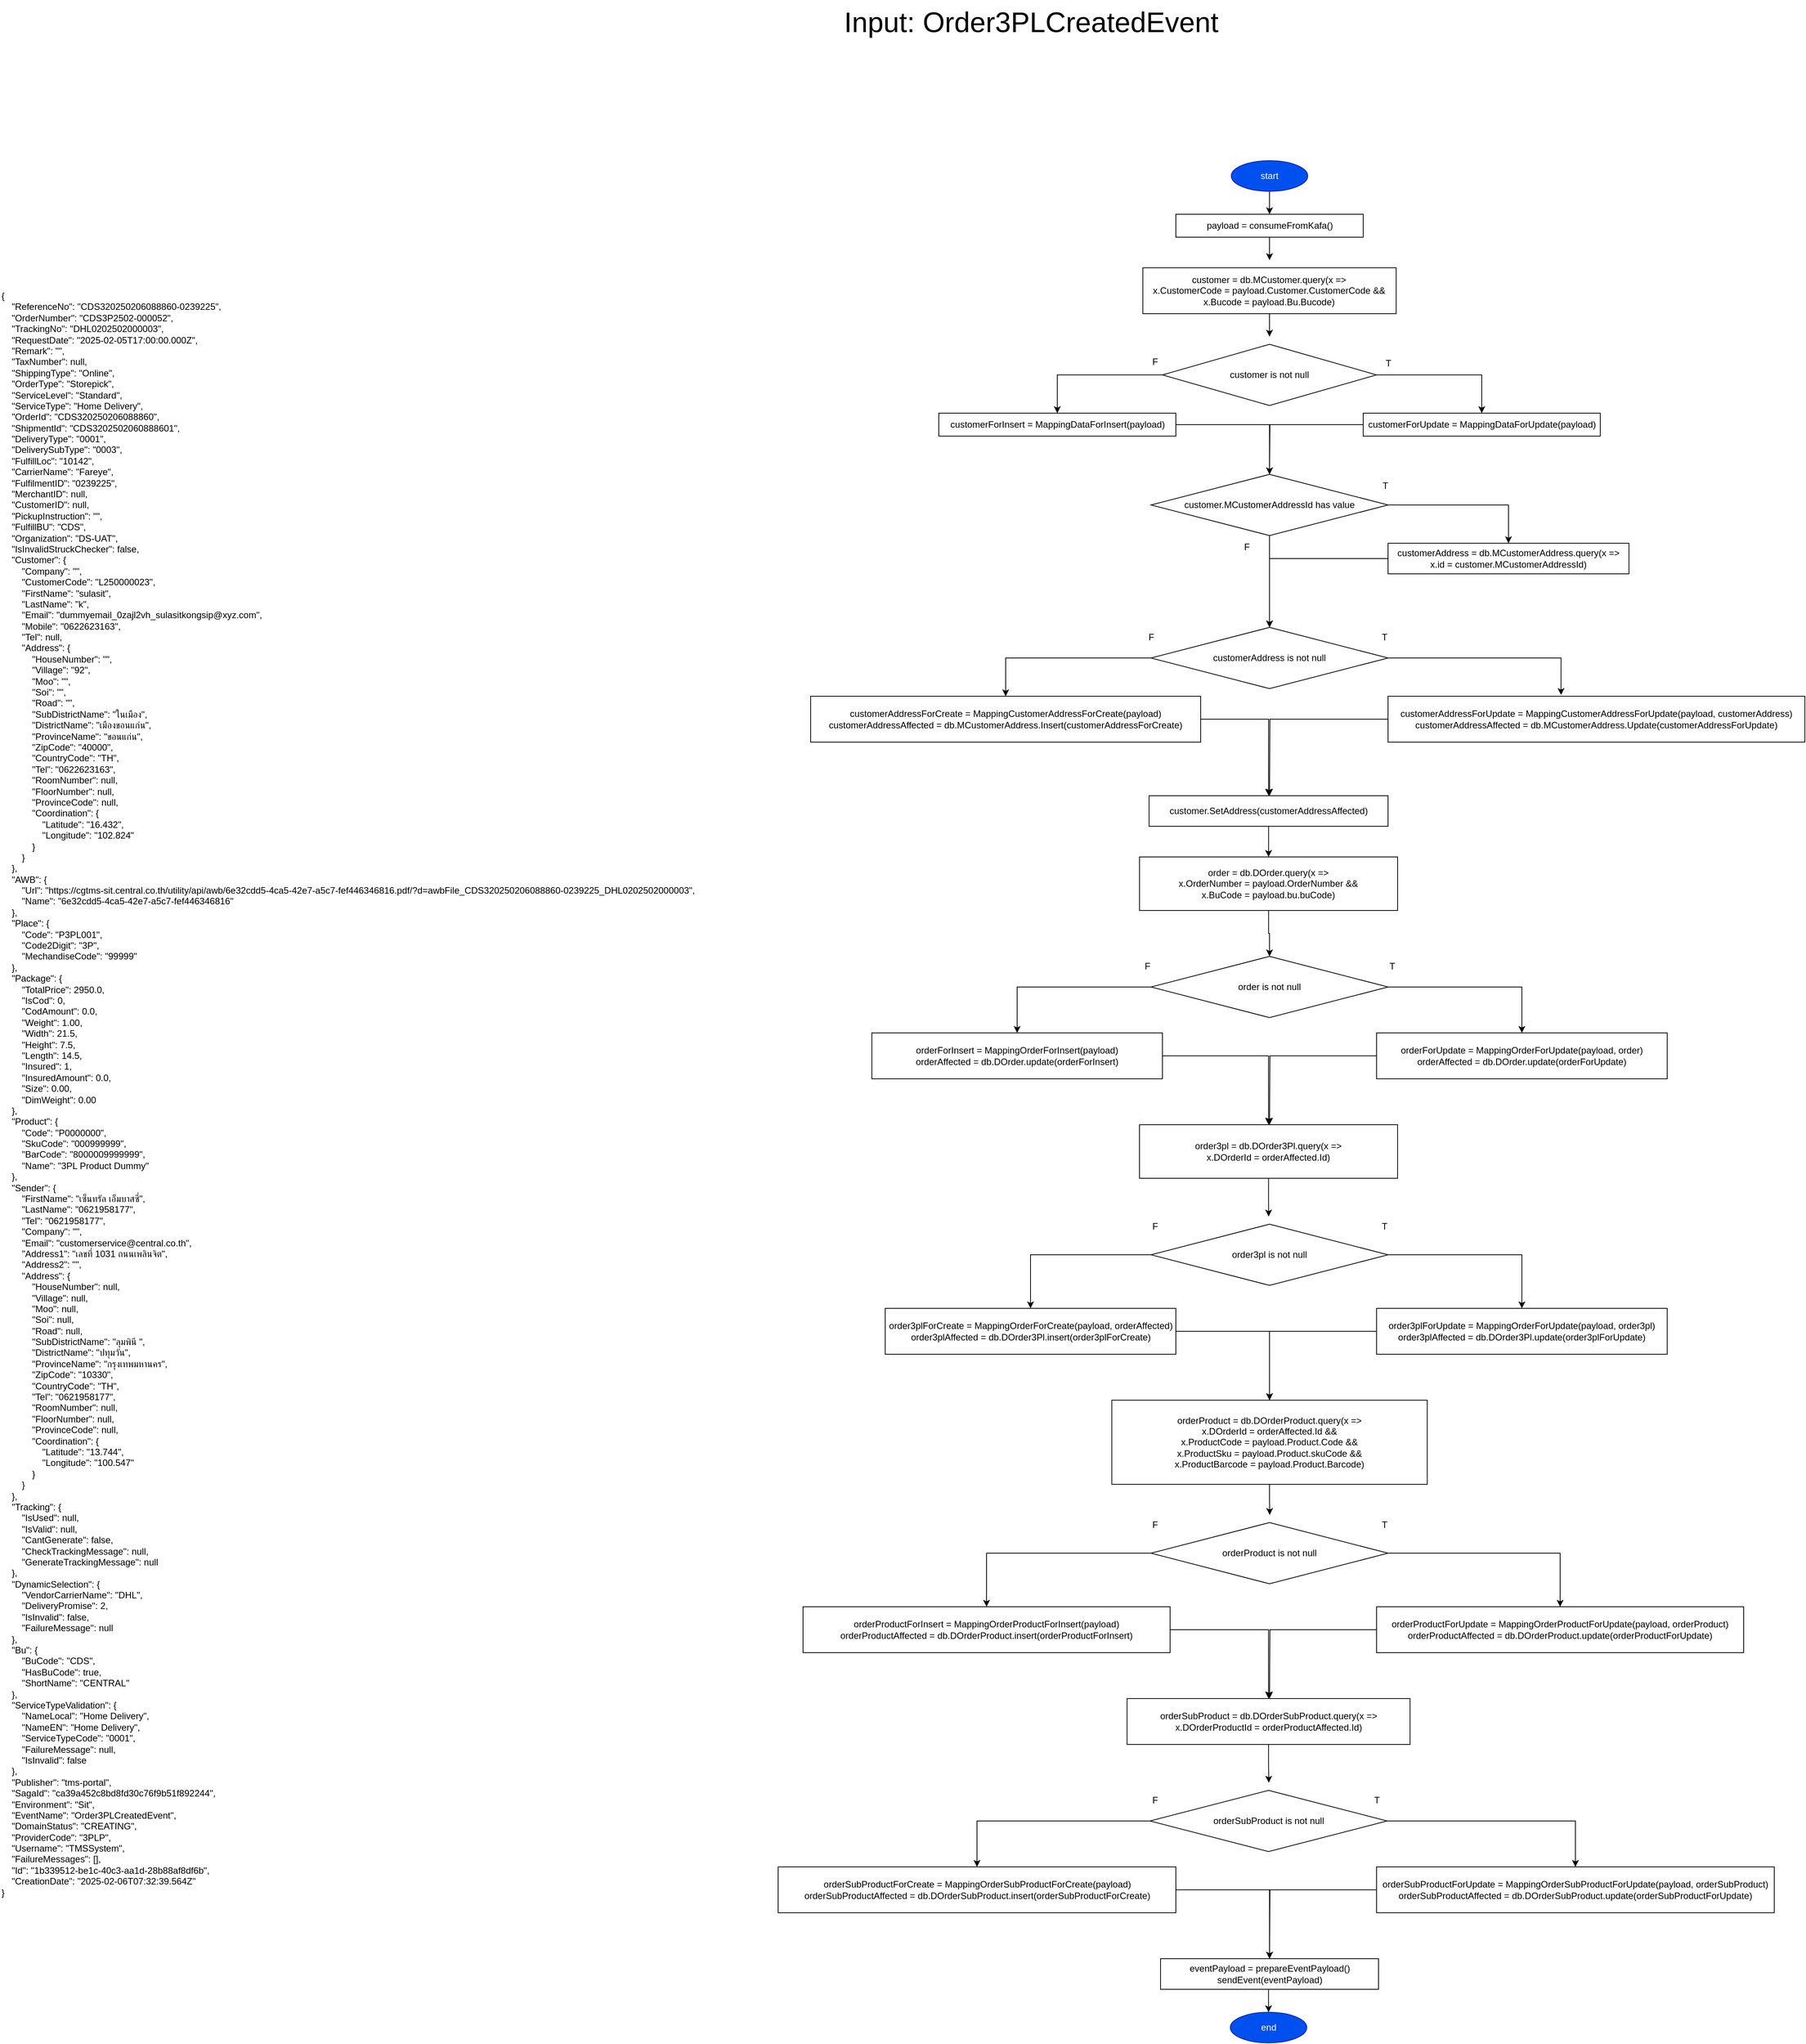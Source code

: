 <mxfile version="26.0.9">
  <diagram name="Page-1" id="SKxrxLal9h6KwIr_2VjN">
    <mxGraphModel dx="6900" dy="3307" grid="1" gridSize="10" guides="1" tooltips="1" connect="1" arrows="1" fold="1" page="1" pageScale="1" pageWidth="850" pageHeight="1100" math="0" shadow="0">
      <root>
        <mxCell id="0" />
        <mxCell id="1" parent="0" />
        <mxCell id="W4SQOHc0aTlh--432vCz-7" style="edgeStyle=orthogonalEdgeStyle;rounded=0;orthogonalLoop=1;jettySize=auto;html=1;exitX=0.5;exitY=1;exitDx=0;exitDy=0;entryX=0.5;entryY=0;entryDx=0;entryDy=0;" parent="1" source="was6Y7-AhTUG_-qzvy3q-1" target="W4SQOHc0aTlh--432vCz-1" edge="1">
          <mxGeometry relative="1" as="geometry" />
        </mxCell>
        <mxCell id="was6Y7-AhTUG_-qzvy3q-1" value="start" style="ellipse;whiteSpace=wrap;html=1;fillColor=#0050ef;fontColor=#ffffff;strokeColor=#001DBC;" parent="1" vertex="1">
          <mxGeometry x="260" y="510" width="100" height="40" as="geometry" />
        </mxCell>
        <mxCell id="W4SQOHc0aTlh--432vCz-8" style="edgeStyle=orthogonalEdgeStyle;rounded=0;orthogonalLoop=1;jettySize=auto;html=1;exitX=0.5;exitY=1;exitDx=0;exitDy=0;" parent="1" source="W4SQOHc0aTlh--432vCz-1" edge="1">
          <mxGeometry relative="1" as="geometry">
            <mxPoint x="310" y="640" as="targetPoint" />
          </mxGeometry>
        </mxCell>
        <mxCell id="W4SQOHc0aTlh--432vCz-1" value="payload = consumeFromKafa()" style="rounded=0;whiteSpace=wrap;html=1;" parent="1" vertex="1">
          <mxGeometry x="187.5" y="580" width="245" height="30" as="geometry" />
        </mxCell>
        <mxCell id="W4SQOHc0aTlh--432vCz-9" style="edgeStyle=orthogonalEdgeStyle;rounded=0;orthogonalLoop=1;jettySize=auto;html=1;exitX=0.5;exitY=1;exitDx=0;exitDy=0;" parent="1" source="W4SQOHc0aTlh--432vCz-2" edge="1">
          <mxGeometry relative="1" as="geometry">
            <mxPoint x="310" y="740" as="targetPoint" />
          </mxGeometry>
        </mxCell>
        <mxCell id="W4SQOHc0aTlh--432vCz-2" value="customer = db.MCustomer.query(x =&amp;gt;&lt;div&gt;x.CustomerCode = payload.Customer.CustomerCode &amp;amp;&amp;amp;&lt;/div&gt;&lt;div&gt;x.Bucode = payload.Bu.Bucode)&lt;/div&gt;" style="rounded=0;whiteSpace=wrap;html=1;" parent="1" vertex="1">
          <mxGeometry x="144.38" y="650" width="331.25" height="60" as="geometry" />
        </mxCell>
        <mxCell id="W4SQOHc0aTlh--432vCz-10" style="edgeStyle=orthogonalEdgeStyle;rounded=0;orthogonalLoop=1;jettySize=auto;html=1;exitX=1;exitY=0.5;exitDx=0;exitDy=0;" parent="1" source="W4SQOHc0aTlh--432vCz-3" target="W4SQOHc0aTlh--432vCz-4" edge="1">
          <mxGeometry relative="1" as="geometry" />
        </mxCell>
        <mxCell id="W4SQOHc0aTlh--432vCz-11" style="edgeStyle=orthogonalEdgeStyle;rounded=0;orthogonalLoop=1;jettySize=auto;html=1;exitX=0;exitY=0.5;exitDx=0;exitDy=0;entryX=0.5;entryY=0;entryDx=0;entryDy=0;" parent="1" source="W4SQOHc0aTlh--432vCz-3" target="W4SQOHc0aTlh--432vCz-6" edge="1">
          <mxGeometry relative="1" as="geometry" />
        </mxCell>
        <mxCell id="W4SQOHc0aTlh--432vCz-3" value="customer is not null" style="rhombus;whiteSpace=wrap;html=1;" parent="1" vertex="1">
          <mxGeometry x="170.01" y="750" width="280" height="80" as="geometry" />
        </mxCell>
        <mxCell id="W4SQOHc0aTlh--432vCz-83" style="edgeStyle=orthogonalEdgeStyle;rounded=0;orthogonalLoop=1;jettySize=auto;html=1;exitX=0;exitY=0.5;exitDx=0;exitDy=0;" parent="1" source="W4SQOHc0aTlh--432vCz-4" edge="1">
          <mxGeometry relative="1" as="geometry">
            <mxPoint x="310" y="920" as="targetPoint" />
          </mxGeometry>
        </mxCell>
        <mxCell id="W4SQOHc0aTlh--432vCz-4" value="customerForUpdate = MappingDataForUpdate(payload)" style="rounded=0;whiteSpace=wrap;html=1;" parent="1" vertex="1">
          <mxGeometry x="432.5" y="840" width="310" height="30" as="geometry" />
        </mxCell>
        <mxCell id="W4SQOHc0aTlh--432vCz-82" style="edgeStyle=orthogonalEdgeStyle;rounded=0;orthogonalLoop=1;jettySize=auto;html=1;exitX=1;exitY=0.5;exitDx=0;exitDy=0;entryX=0.5;entryY=0;entryDx=0;entryDy=0;" parent="1" source="W4SQOHc0aTlh--432vCz-6" target="W4SQOHc0aTlh--432vCz-15" edge="1">
          <mxGeometry relative="1" as="geometry" />
        </mxCell>
        <mxCell id="W4SQOHc0aTlh--432vCz-6" value="customerForInsert = MappingDataForInsert(payload)" style="rounded=0;whiteSpace=wrap;html=1;" parent="1" vertex="1">
          <mxGeometry x="-122.5" y="840" width="310" height="30" as="geometry" />
        </mxCell>
        <mxCell id="W4SQOHc0aTlh--432vCz-12" value="T" style="text;html=1;align=center;verticalAlign=middle;resizable=0;points=[];autosize=1;strokeColor=none;fillColor=none;" parent="1" vertex="1">
          <mxGeometry x="450.01" y="760" width="30" height="30" as="geometry" />
        </mxCell>
        <mxCell id="W4SQOHc0aTlh--432vCz-13" value="F" style="text;html=1;align=center;verticalAlign=middle;resizable=0;points=[];autosize=1;strokeColor=none;fillColor=none;" parent="1" vertex="1">
          <mxGeometry x="145" y="758" width="30" height="30" as="geometry" />
        </mxCell>
        <mxCell id="W4SQOHc0aTlh--432vCz-22" style="edgeStyle=orthogonalEdgeStyle;rounded=0;orthogonalLoop=1;jettySize=auto;html=1;exitX=0;exitY=0.5;exitDx=0;exitDy=0;entryX=0.5;entryY=0;entryDx=0;entryDy=0;" parent="1" source="W4SQOHc0aTlh--432vCz-14" target="W4SQOHc0aTlh--432vCz-19" edge="1">
          <mxGeometry relative="1" as="geometry" />
        </mxCell>
        <mxCell id="W4SQOHc0aTlh--432vCz-14" value="customerAddress = db.MCustomerAddress.query(x =&amp;gt;&lt;div&gt;x.id = customer.MCustomerAddressId)&lt;/div&gt;" style="rounded=0;whiteSpace=wrap;html=1;" parent="1" vertex="1">
          <mxGeometry x="465.01" y="1010" width="314.99" height="40" as="geometry" />
        </mxCell>
        <mxCell id="W4SQOHc0aTlh--432vCz-21" style="edgeStyle=orthogonalEdgeStyle;rounded=0;orthogonalLoop=1;jettySize=auto;html=1;exitX=1;exitY=0.5;exitDx=0;exitDy=0;entryX=0.5;entryY=0;entryDx=0;entryDy=0;" parent="1" source="W4SQOHc0aTlh--432vCz-15" target="W4SQOHc0aTlh--432vCz-14" edge="1">
          <mxGeometry relative="1" as="geometry" />
        </mxCell>
        <mxCell id="W4SQOHc0aTlh--432vCz-23" style="edgeStyle=orthogonalEdgeStyle;rounded=0;orthogonalLoop=1;jettySize=auto;html=1;exitX=0.5;exitY=1;exitDx=0;exitDy=0;" parent="1" source="W4SQOHc0aTlh--432vCz-15" edge="1">
          <mxGeometry relative="1" as="geometry">
            <mxPoint x="310" y="1120" as="targetPoint" />
          </mxGeometry>
        </mxCell>
        <mxCell id="W4SQOHc0aTlh--432vCz-15" value="customer.MCustomerAddressId has value" style="rhombus;whiteSpace=wrap;html=1;" parent="1" vertex="1">
          <mxGeometry x="155.01" y="920" width="310" height="80" as="geometry" />
        </mxCell>
        <mxCell id="W4SQOHc0aTlh--432vCz-16" value="T" style="text;html=1;align=center;verticalAlign=middle;resizable=0;points=[];autosize=1;strokeColor=none;fillColor=none;" parent="1" vertex="1">
          <mxGeometry x="445.63" y="920" width="30" height="30" as="geometry" />
        </mxCell>
        <mxCell id="W4SQOHc0aTlh--432vCz-17" value="F" style="text;html=1;align=center;verticalAlign=middle;resizable=0;points=[];autosize=1;strokeColor=none;fillColor=none;" parent="1" vertex="1">
          <mxGeometry x="265" y="1000" width="30" height="30" as="geometry" />
        </mxCell>
        <mxCell id="W4SQOHc0aTlh--432vCz-30" style="edgeStyle=orthogonalEdgeStyle;rounded=0;orthogonalLoop=1;jettySize=auto;html=1;exitX=0;exitY=0.5;exitDx=0;exitDy=0;" parent="1" source="W4SQOHc0aTlh--432vCz-18" edge="1">
          <mxGeometry relative="1" as="geometry">
            <mxPoint x="310" y="1340" as="targetPoint" />
          </mxGeometry>
        </mxCell>
        <mxCell id="W4SQOHc0aTlh--432vCz-18" value="customerAddressForUpdate = MappingCustomerAddressForUpdate(payload, customerAddress)&lt;div&gt;customerAddressAffected = db.MCustomerAddress.Update(customerAddressForUpdate)&lt;/div&gt;" style="rounded=0;whiteSpace=wrap;html=1;" parent="1" vertex="1">
          <mxGeometry x="465.01" y="1210" width="544.99" height="60" as="geometry" />
        </mxCell>
        <mxCell id="W4SQOHc0aTlh--432vCz-27" style="edgeStyle=orthogonalEdgeStyle;rounded=0;orthogonalLoop=1;jettySize=auto;html=1;exitX=0;exitY=0.5;exitDx=0;exitDy=0;entryX=0.5;entryY=0;entryDx=0;entryDy=0;" parent="1" source="W4SQOHc0aTlh--432vCz-19" target="W4SQOHc0aTlh--432vCz-20" edge="1">
          <mxGeometry relative="1" as="geometry" />
        </mxCell>
        <mxCell id="W4SQOHc0aTlh--432vCz-19" value="customerAddress is not null" style="rhombus;whiteSpace=wrap;html=1;" parent="1" vertex="1">
          <mxGeometry x="155.01" y="1120" width="310" height="80" as="geometry" />
        </mxCell>
        <mxCell id="W4SQOHc0aTlh--432vCz-29" style="edgeStyle=orthogonalEdgeStyle;rounded=0;orthogonalLoop=1;jettySize=auto;html=1;exitX=1;exitY=0.5;exitDx=0;exitDy=0;" parent="1" source="W4SQOHc0aTlh--432vCz-20" target="W4SQOHc0aTlh--432vCz-28" edge="1">
          <mxGeometry relative="1" as="geometry" />
        </mxCell>
        <mxCell id="W4SQOHc0aTlh--432vCz-20" value="customerAddressForCreate = MappingCustomerAddressForCreate(payload)&lt;div&gt;customerAddressAffected = db.MCustomerAddress.Insert(customerAddressForCreate)&lt;/div&gt;" style="rounded=0;whiteSpace=wrap;html=1;" parent="1" vertex="1">
          <mxGeometry x="-290" y="1210" width="509.99" height="60" as="geometry" />
        </mxCell>
        <mxCell id="W4SQOHc0aTlh--432vCz-24" value="T" style="text;html=1;align=center;verticalAlign=middle;resizable=0;points=[];autosize=1;strokeColor=none;fillColor=none;" parent="1" vertex="1">
          <mxGeometry x="445" y="1118" width="30" height="30" as="geometry" />
        </mxCell>
        <mxCell id="W4SQOHc0aTlh--432vCz-25" value="F" style="text;html=1;align=center;verticalAlign=middle;resizable=0;points=[];autosize=1;strokeColor=none;fillColor=none;" parent="1" vertex="1">
          <mxGeometry x="140.01" y="1118" width="30" height="30" as="geometry" />
        </mxCell>
        <mxCell id="W4SQOHc0aTlh--432vCz-26" style="edgeStyle=orthogonalEdgeStyle;rounded=0;orthogonalLoop=1;jettySize=auto;html=1;exitX=1;exitY=0.5;exitDx=0;exitDy=0;entryX=0.415;entryY=-0.028;entryDx=0;entryDy=0;entryPerimeter=0;" parent="1" source="W4SQOHc0aTlh--432vCz-19" target="W4SQOHc0aTlh--432vCz-18" edge="1">
          <mxGeometry relative="1" as="geometry" />
        </mxCell>
        <mxCell id="W4SQOHc0aTlh--432vCz-80" style="edgeStyle=orthogonalEdgeStyle;rounded=0;orthogonalLoop=1;jettySize=auto;html=1;exitX=0.5;exitY=1;exitDx=0;exitDy=0;entryX=0.5;entryY=0;entryDx=0;entryDy=0;" parent="1" source="W4SQOHc0aTlh--432vCz-28" target="W4SQOHc0aTlh--432vCz-31" edge="1">
          <mxGeometry relative="1" as="geometry" />
        </mxCell>
        <mxCell id="W4SQOHc0aTlh--432vCz-28" value="customer.SetAddress(customerAddressAffected)" style="rounded=0;whiteSpace=wrap;html=1;" parent="1" vertex="1">
          <mxGeometry x="152.53" y="1340" width="312.48" height="40" as="geometry" />
        </mxCell>
        <mxCell id="W4SQOHc0aTlh--432vCz-81" style="edgeStyle=orthogonalEdgeStyle;rounded=0;orthogonalLoop=1;jettySize=auto;html=1;exitX=0.5;exitY=1;exitDx=0;exitDy=0;entryX=0.5;entryY=0;entryDx=0;entryDy=0;" parent="1" source="W4SQOHc0aTlh--432vCz-31" target="W4SQOHc0aTlh--432vCz-32" edge="1">
          <mxGeometry relative="1" as="geometry" />
        </mxCell>
        <mxCell id="W4SQOHc0aTlh--432vCz-31" value="order = db.DOrder.query(x =&amp;gt;&lt;div&gt;x.OrderNumber = payload.OrderNumber &amp;amp;&amp;amp;&lt;/div&gt;&lt;div&gt;x.BuCode = payload.bu.buCode)&lt;/div&gt;" style="rounded=0;whiteSpace=wrap;html=1;" parent="1" vertex="1">
          <mxGeometry x="140.04" y="1420" width="337.47" height="70" as="geometry" />
        </mxCell>
        <mxCell id="W4SQOHc0aTlh--432vCz-49" style="edgeStyle=orthogonalEdgeStyle;rounded=0;orthogonalLoop=1;jettySize=auto;html=1;exitX=1;exitY=0.5;exitDx=0;exitDy=0;entryX=0.5;entryY=0;entryDx=0;entryDy=0;" parent="1" source="W4SQOHc0aTlh--432vCz-32" target="W4SQOHc0aTlh--432vCz-33" edge="1">
          <mxGeometry relative="1" as="geometry" />
        </mxCell>
        <mxCell id="W4SQOHc0aTlh--432vCz-50" style="edgeStyle=orthogonalEdgeStyle;rounded=0;orthogonalLoop=1;jettySize=auto;html=1;exitX=0;exitY=0.5;exitDx=0;exitDy=0;entryX=0.5;entryY=0;entryDx=0;entryDy=0;" parent="1" source="W4SQOHc0aTlh--432vCz-32" target="W4SQOHc0aTlh--432vCz-34" edge="1">
          <mxGeometry relative="1" as="geometry" />
        </mxCell>
        <mxCell id="W4SQOHc0aTlh--432vCz-32" value="order is not null" style="rhombus;whiteSpace=wrap;html=1;" parent="1" vertex="1">
          <mxGeometry x="155.01" y="1550" width="310" height="80" as="geometry" />
        </mxCell>
        <mxCell id="W4SQOHc0aTlh--432vCz-48" style="edgeStyle=orthogonalEdgeStyle;rounded=0;orthogonalLoop=1;jettySize=auto;html=1;exitX=0;exitY=0.5;exitDx=0;exitDy=0;" parent="1" source="W4SQOHc0aTlh--432vCz-33" edge="1">
          <mxGeometry relative="1" as="geometry">
            <mxPoint x="310" y="1770" as="targetPoint" />
          </mxGeometry>
        </mxCell>
        <mxCell id="W4SQOHc0aTlh--432vCz-33" value="&lt;div&gt;&lt;span style=&quot;background-color: transparent; color: light-dark(rgb(0, 0, 0), rgb(255, 255, 255));&quot;&gt;orderForUpdate = MappingOrderForUpdate(payload, order)&lt;/span&gt;&lt;br&gt;&lt;/div&gt;&lt;div&gt;&lt;span style=&quot;background-color: transparent; color: light-dark(rgb(0, 0, 0), rgb(255, 255, 255));&quot;&gt;orderAffected =&amp;nbsp;&lt;/span&gt;db.DOrder.update(orderForUpdate)&lt;/div&gt;" style="rounded=0;whiteSpace=wrap;html=1;" parent="1" vertex="1">
          <mxGeometry x="450.01" y="1650" width="379.99" height="60" as="geometry" />
        </mxCell>
        <mxCell id="W4SQOHc0aTlh--432vCz-47" style="edgeStyle=orthogonalEdgeStyle;rounded=0;orthogonalLoop=1;jettySize=auto;html=1;exitX=1;exitY=0.5;exitDx=0;exitDy=0;entryX=0.5;entryY=0;entryDx=0;entryDy=0;" parent="1" source="W4SQOHc0aTlh--432vCz-34" target="W4SQOHc0aTlh--432vCz-38" edge="1">
          <mxGeometry relative="1" as="geometry" />
        </mxCell>
        <mxCell id="W4SQOHc0aTlh--432vCz-34" value="&lt;div&gt;&lt;span style=&quot;background-color: transparent; color: light-dark(rgb(0, 0, 0), rgb(255, 255, 255));&quot;&gt;orderForInsert = MappingOrderForInsert(payload)&lt;/span&gt;&lt;br&gt;&lt;/div&gt;&lt;div&gt;orderAffected = db.DOrder.update(orderForInsert)&lt;/div&gt;" style="rounded=0;whiteSpace=wrap;html=1;" parent="1" vertex="1">
          <mxGeometry x="-209.98" y="1650" width="379.99" height="60" as="geometry" />
        </mxCell>
        <mxCell id="W4SQOHc0aTlh--432vCz-35" value="T" style="text;html=1;align=center;verticalAlign=middle;resizable=0;points=[];autosize=1;strokeColor=none;fillColor=none;" parent="1" vertex="1">
          <mxGeometry x="455" y="1548" width="30" height="30" as="geometry" />
        </mxCell>
        <mxCell id="W4SQOHc0aTlh--432vCz-36" value="F" style="text;html=1;align=center;verticalAlign=middle;resizable=0;points=[];autosize=1;strokeColor=none;fillColor=none;" parent="1" vertex="1">
          <mxGeometry x="135" y="1548" width="30" height="30" as="geometry" />
        </mxCell>
        <mxCell id="W4SQOHc0aTlh--432vCz-44" style="edgeStyle=orthogonalEdgeStyle;rounded=0;orthogonalLoop=1;jettySize=auto;html=1;exitX=1;exitY=0.5;exitDx=0;exitDy=0;entryX=0.5;entryY=0;entryDx=0;entryDy=0;" parent="1" source="W4SQOHc0aTlh--432vCz-37" target="W4SQOHc0aTlh--432vCz-39" edge="1">
          <mxGeometry relative="1" as="geometry" />
        </mxCell>
        <mxCell id="W4SQOHc0aTlh--432vCz-45" style="edgeStyle=orthogonalEdgeStyle;rounded=0;orthogonalLoop=1;jettySize=auto;html=1;exitX=0;exitY=0.5;exitDx=0;exitDy=0;entryX=0.5;entryY=0;entryDx=0;entryDy=0;" parent="1" source="W4SQOHc0aTlh--432vCz-37" target="W4SQOHc0aTlh--432vCz-41" edge="1">
          <mxGeometry relative="1" as="geometry" />
        </mxCell>
        <mxCell id="W4SQOHc0aTlh--432vCz-37" value="order3pl is not null" style="rhombus;whiteSpace=wrap;html=1;" parent="1" vertex="1">
          <mxGeometry x="155.01" y="1900" width="310" height="80" as="geometry" />
        </mxCell>
        <mxCell id="W4SQOHc0aTlh--432vCz-46" style="edgeStyle=orthogonalEdgeStyle;rounded=0;orthogonalLoop=1;jettySize=auto;html=1;exitX=0.5;exitY=1;exitDx=0;exitDy=0;" parent="1" source="W4SQOHc0aTlh--432vCz-38" edge="1">
          <mxGeometry relative="1" as="geometry">
            <mxPoint x="308.857" y="1890" as="targetPoint" />
          </mxGeometry>
        </mxCell>
        <mxCell id="W4SQOHc0aTlh--432vCz-38" value="order3pl = db.DOrder3Pl.query(x =&amp;gt;&lt;div&gt;x.DOrderId = orderAffected.Id&lt;span style=&quot;background-color: transparent; color: light-dark(rgb(0, 0, 0), rgb(255, 255, 255));&quot;&gt;)&lt;/span&gt;&lt;/div&gt;" style="rounded=0;whiteSpace=wrap;html=1;" parent="1" vertex="1">
          <mxGeometry x="140.01" y="1770" width="337.47" height="70" as="geometry" />
        </mxCell>
        <mxCell id="W4SQOHc0aTlh--432vCz-58" style="edgeStyle=orthogonalEdgeStyle;rounded=0;orthogonalLoop=1;jettySize=auto;html=1;exitX=0;exitY=0.5;exitDx=0;exitDy=0;entryX=0.5;entryY=0;entryDx=0;entryDy=0;" parent="1" source="W4SQOHc0aTlh--432vCz-39" target="W4SQOHc0aTlh--432vCz-51" edge="1">
          <mxGeometry relative="1" as="geometry" />
        </mxCell>
        <mxCell id="W4SQOHc0aTlh--432vCz-39" value="&lt;div&gt;&lt;span style=&quot;background-color: transparent; color: light-dark(rgb(0, 0, 0), rgb(255, 255, 255));&quot;&gt;order3plForUpdate = MappingOrderForUpdate(payload, order3pl)&lt;/span&gt;&lt;br&gt;&lt;/div&gt;&lt;div&gt;&lt;span style=&quot;background-color: transparent; color: light-dark(rgb(0, 0, 0), rgb(255, 255, 255));&quot;&gt;order3plAffected =&amp;nbsp;&lt;/span&gt;db.DOrder3Pl.update(order3plForUpdate)&lt;/div&gt;" style="rounded=0;whiteSpace=wrap;html=1;" parent="1" vertex="1">
          <mxGeometry x="450.01" y="2010" width="379.99" height="60" as="geometry" />
        </mxCell>
        <mxCell id="W4SQOHc0aTlh--432vCz-57" style="edgeStyle=orthogonalEdgeStyle;rounded=0;orthogonalLoop=1;jettySize=auto;html=1;exitX=1;exitY=0.5;exitDx=0;exitDy=0;entryX=0.5;entryY=0;entryDx=0;entryDy=0;" parent="1" source="W4SQOHc0aTlh--432vCz-41" target="W4SQOHc0aTlh--432vCz-51" edge="1">
          <mxGeometry relative="1" as="geometry" />
        </mxCell>
        <mxCell id="W4SQOHc0aTlh--432vCz-41" value="&lt;div&gt;&lt;span style=&quot;background-color: transparent; color: light-dark(rgb(0, 0, 0), rgb(255, 255, 255));&quot;&gt;order3plForCreate = MappingOrderForCreate(payload, orderAffected)&lt;/span&gt;&lt;br&gt;&lt;/div&gt;&lt;div&gt;&lt;span style=&quot;background-color: transparent; color: light-dark(rgb(0, 0, 0), rgb(255, 255, 255));&quot;&gt;order3plAffected =&amp;nbsp;&lt;/span&gt;db.DOrder3Pl.insert(order3plForCreate)&lt;/div&gt;" style="rounded=0;whiteSpace=wrap;html=1;" parent="1" vertex="1">
          <mxGeometry x="-192.49" y="2010" width="379.99" height="60" as="geometry" />
        </mxCell>
        <mxCell id="W4SQOHc0aTlh--432vCz-42" value="T" style="text;html=1;align=center;verticalAlign=middle;resizable=0;points=[];autosize=1;strokeColor=none;fillColor=none;" parent="1" vertex="1">
          <mxGeometry x="445" y="1888" width="30" height="30" as="geometry" />
        </mxCell>
        <mxCell id="W4SQOHc0aTlh--432vCz-43" value="F" style="text;html=1;align=center;verticalAlign=middle;resizable=0;points=[];autosize=1;strokeColor=none;fillColor=none;" parent="1" vertex="1">
          <mxGeometry x="145" y="1888" width="30" height="30" as="geometry" />
        </mxCell>
        <mxCell id="W4SQOHc0aTlh--432vCz-59" style="edgeStyle=orthogonalEdgeStyle;rounded=0;orthogonalLoop=1;jettySize=auto;html=1;exitX=0.5;exitY=1;exitDx=0;exitDy=0;" parent="1" source="W4SQOHc0aTlh--432vCz-51" edge="1">
          <mxGeometry relative="1" as="geometry">
            <mxPoint x="310.286" y="2280" as="targetPoint" />
          </mxGeometry>
        </mxCell>
        <mxCell id="W4SQOHc0aTlh--432vCz-51" value="orderProduct = db.DOrderProduct.query(x =&amp;gt;&lt;div&gt;x.DOrderId = orderAffected.Id &amp;amp;&amp;amp;&lt;/div&gt;&lt;div&gt;&lt;span style=&quot;background-color: transparent; color: light-dark(rgb(0, 0, 0), rgb(255, 255, 255));&quot;&gt;x.ProductCode = payload.Product.Code &amp;amp;&amp;amp;&lt;/span&gt;&lt;/div&gt;&lt;div&gt;&lt;span style=&quot;background-color: transparent; color: light-dark(rgb(0, 0, 0), rgb(255, 255, 255));&quot;&gt;x.ProductSku = payload.Product.skuCode &amp;amp;&amp;amp;&lt;/span&gt;&lt;/div&gt;&lt;div&gt;&lt;span style=&quot;background-color: transparent; color: light-dark(rgb(0, 0, 0), rgb(255, 255, 255));&quot;&gt;x.ProductBarcode = payload.Product.Barcode)&lt;/span&gt;&lt;/div&gt;" style="rounded=0;whiteSpace=wrap;html=1;" parent="1" vertex="1">
          <mxGeometry x="103.78" y="2130" width="412.47" height="110" as="geometry" />
        </mxCell>
        <mxCell id="W4SQOHc0aTlh--432vCz-60" style="edgeStyle=orthogonalEdgeStyle;rounded=0;orthogonalLoop=1;jettySize=auto;html=1;exitX=1;exitY=0.5;exitDx=0;exitDy=0;entryX=0.5;entryY=0;entryDx=0;entryDy=0;" parent="1" source="W4SQOHc0aTlh--432vCz-52" target="W4SQOHc0aTlh--432vCz-53" edge="1">
          <mxGeometry relative="1" as="geometry" />
        </mxCell>
        <mxCell id="W4SQOHc0aTlh--432vCz-61" style="edgeStyle=orthogonalEdgeStyle;rounded=0;orthogonalLoop=1;jettySize=auto;html=1;exitX=0;exitY=0.5;exitDx=0;exitDy=0;entryX=0.5;entryY=0;entryDx=0;entryDy=0;" parent="1" source="W4SQOHc0aTlh--432vCz-52" target="W4SQOHc0aTlh--432vCz-54" edge="1">
          <mxGeometry relative="1" as="geometry" />
        </mxCell>
        <mxCell id="W4SQOHc0aTlh--432vCz-52" value="orderProduct is not null" style="rhombus;whiteSpace=wrap;html=1;" parent="1" vertex="1">
          <mxGeometry x="155.01" y="2290" width="310" height="80" as="geometry" />
        </mxCell>
        <mxCell id="W4SQOHc0aTlh--432vCz-68" style="edgeStyle=orthogonalEdgeStyle;rounded=0;orthogonalLoop=1;jettySize=auto;html=1;exitX=0;exitY=0.5;exitDx=0;exitDy=0;" parent="1" source="W4SQOHc0aTlh--432vCz-53" edge="1">
          <mxGeometry relative="1" as="geometry">
            <mxPoint x="310" y="2520" as="targetPoint" />
          </mxGeometry>
        </mxCell>
        <mxCell id="W4SQOHc0aTlh--432vCz-53" value="&lt;div&gt;&lt;span style=&quot;background-color: transparent; color: light-dark(rgb(0, 0, 0), rgb(255, 255, 255));&quot;&gt;orderProductForUpdate = MappingOrderProductForUpdate(payload, orderProduct)&lt;/span&gt;&lt;br&gt;&lt;/div&gt;&lt;div&gt;&lt;span style=&quot;background-color: transparent; color: light-dark(rgb(0, 0, 0), rgb(255, 255, 255));&quot;&gt;orderProductAffected =&amp;nbsp;&lt;/span&gt;db.DOrderProduct.update(orderProductForUpdate)&lt;/div&gt;" style="rounded=0;whiteSpace=wrap;html=1;" parent="1" vertex="1">
          <mxGeometry x="450.01" y="2400" width="479.99" height="60" as="geometry" />
        </mxCell>
        <mxCell id="W4SQOHc0aTlh--432vCz-67" style="edgeStyle=orthogonalEdgeStyle;rounded=0;orthogonalLoop=1;jettySize=auto;html=1;exitX=1;exitY=0.5;exitDx=0;exitDy=0;entryX=0.5;entryY=0;entryDx=0;entryDy=0;" parent="1" source="W4SQOHc0aTlh--432vCz-54" target="W4SQOHc0aTlh--432vCz-62" edge="1">
          <mxGeometry relative="1" as="geometry" />
        </mxCell>
        <mxCell id="W4SQOHc0aTlh--432vCz-54" value="&lt;div&gt;&lt;span style=&quot;background-color: transparent; color: light-dark(rgb(0, 0, 0), rgb(255, 255, 255));&quot;&gt;orderProductForInsert = MappingOrderProductForInsert(payload)&lt;/span&gt;&lt;br&gt;&lt;/div&gt;&lt;div&gt;&lt;span style=&quot;background-color: transparent; color: light-dark(rgb(0, 0, 0), rgb(255, 255, 255));&quot;&gt;orderProductAffected =&amp;nbsp;&lt;/span&gt;db.DOrderProduct.insert(orderProductForInsert)&lt;/div&gt;" style="rounded=0;whiteSpace=wrap;html=1;" parent="1" vertex="1">
          <mxGeometry x="-300" y="2400" width="479.99" height="60" as="geometry" />
        </mxCell>
        <mxCell id="W4SQOHc0aTlh--432vCz-55" value="T" style="text;html=1;align=center;verticalAlign=middle;resizable=0;points=[];autosize=1;strokeColor=none;fillColor=none;" parent="1" vertex="1">
          <mxGeometry x="445" y="2278" width="30" height="30" as="geometry" />
        </mxCell>
        <mxCell id="W4SQOHc0aTlh--432vCz-56" value="F" style="text;html=1;align=center;verticalAlign=middle;resizable=0;points=[];autosize=1;strokeColor=none;fillColor=none;" parent="1" vertex="1">
          <mxGeometry x="145" y="2278" width="30" height="30" as="geometry" />
        </mxCell>
        <mxCell id="W4SQOHc0aTlh--432vCz-69" style="edgeStyle=orthogonalEdgeStyle;rounded=0;orthogonalLoop=1;jettySize=auto;html=1;exitX=0.5;exitY=1;exitDx=0;exitDy=0;" parent="1" source="W4SQOHc0aTlh--432vCz-62" edge="1">
          <mxGeometry relative="1" as="geometry">
            <mxPoint x="309.059" y="2630" as="targetPoint" />
          </mxGeometry>
        </mxCell>
        <mxCell id="W4SQOHc0aTlh--432vCz-62" value="orderSubProduct = db.DOrderSubProduct.query(x =&amp;gt;&lt;div&gt;x.DOrderProductId = orderProductAffected.Id&lt;span style=&quot;background-color: transparent; color: light-dark(rgb(0, 0, 0), rgb(255, 255, 255));&quot;&gt;)&lt;/span&gt;&lt;/div&gt;" style="rounded=0;whiteSpace=wrap;html=1;" parent="1" vertex="1">
          <mxGeometry x="123.74" y="2520" width="370" height="60" as="geometry" />
        </mxCell>
        <mxCell id="W4SQOHc0aTlh--432vCz-72" style="edgeStyle=orthogonalEdgeStyle;rounded=0;orthogonalLoop=1;jettySize=auto;html=1;exitX=1;exitY=0.5;exitDx=0;exitDy=0;" parent="1" source="W4SQOHc0aTlh--432vCz-63" target="W4SQOHc0aTlh--432vCz-64" edge="1">
          <mxGeometry relative="1" as="geometry" />
        </mxCell>
        <mxCell id="W4SQOHc0aTlh--432vCz-73" style="edgeStyle=orthogonalEdgeStyle;rounded=0;orthogonalLoop=1;jettySize=auto;html=1;exitX=0;exitY=0.5;exitDx=0;exitDy=0;entryX=0.5;entryY=0;entryDx=0;entryDy=0;" parent="1" source="W4SQOHc0aTlh--432vCz-63" target="W4SQOHc0aTlh--432vCz-66" edge="1">
          <mxGeometry relative="1" as="geometry" />
        </mxCell>
        <mxCell id="W4SQOHc0aTlh--432vCz-63" value="orderSubProduct&amp;nbsp;is not null" style="rhombus;whiteSpace=wrap;html=1;" parent="1" vertex="1">
          <mxGeometry x="153.74" y="2640" width="310" height="80" as="geometry" />
        </mxCell>
        <mxCell id="W4SQOHc0aTlh--432vCz-77" style="edgeStyle=orthogonalEdgeStyle;rounded=0;orthogonalLoop=1;jettySize=auto;html=1;exitX=0;exitY=0.5;exitDx=0;exitDy=0;" parent="1" source="W4SQOHc0aTlh--432vCz-64" edge="1">
          <mxGeometry relative="1" as="geometry">
            <mxPoint x="310" y="2860" as="targetPoint" />
          </mxGeometry>
        </mxCell>
        <mxCell id="W4SQOHc0aTlh--432vCz-64" value="&lt;div&gt;&lt;span style=&quot;background-color: transparent; color: light-dark(rgb(0, 0, 0), rgb(255, 255, 255));&quot;&gt;orderSubProductForUpdate = MappingOrderSubProductForUpdate(payload, orderSubProduct)&lt;/span&gt;&lt;br&gt;&lt;/div&gt;&lt;div&gt;&lt;span style=&quot;background-color: transparent; color: light-dark(rgb(0, 0, 0), rgb(255, 255, 255));&quot;&gt;orderSubProductAffected =&amp;nbsp;&lt;/span&gt;db.DOrderSubProduct.update(orderSubProductForUpdate)&lt;/div&gt;" style="rounded=0;whiteSpace=wrap;html=1;" parent="1" vertex="1">
          <mxGeometry x="450.01" y="2740" width="519.99" height="60" as="geometry" />
        </mxCell>
        <mxCell id="W4SQOHc0aTlh--432vCz-76" style="edgeStyle=orthogonalEdgeStyle;rounded=0;orthogonalLoop=1;jettySize=auto;html=1;exitX=1;exitY=0.5;exitDx=0;exitDy=0;entryX=0.5;entryY=0;entryDx=0;entryDy=0;" parent="1" source="W4SQOHc0aTlh--432vCz-66" target="W4SQOHc0aTlh--432vCz-74" edge="1">
          <mxGeometry relative="1" as="geometry" />
        </mxCell>
        <mxCell id="W4SQOHc0aTlh--432vCz-66" value="&lt;div&gt;&lt;span style=&quot;background-color: transparent; color: light-dark(rgb(0, 0, 0), rgb(255, 255, 255));&quot;&gt;orderSubProductForCreate = MappingOrderSubProductForCreate(payload)&lt;/span&gt;&lt;br&gt;&lt;/div&gt;&lt;div&gt;&lt;span style=&quot;background-color: transparent; color: light-dark(rgb(0, 0, 0), rgb(255, 255, 255));&quot;&gt;orderSubProductAffected =&amp;nbsp;&lt;/span&gt;db.DOrderSubProduct.insert(orderSubProductForCreate)&lt;/div&gt;" style="rounded=0;whiteSpace=wrap;html=1;" parent="1" vertex="1">
          <mxGeometry x="-332.49" y="2740" width="519.99" height="60" as="geometry" />
        </mxCell>
        <mxCell id="W4SQOHc0aTlh--432vCz-70" value="T" style="text;html=1;align=center;verticalAlign=middle;resizable=0;points=[];autosize=1;strokeColor=none;fillColor=none;" parent="1" vertex="1">
          <mxGeometry x="435" y="2638" width="30" height="30" as="geometry" />
        </mxCell>
        <mxCell id="W4SQOHc0aTlh--432vCz-71" value="F" style="text;html=1;align=center;verticalAlign=middle;resizable=0;points=[];autosize=1;strokeColor=none;fillColor=none;" parent="1" vertex="1">
          <mxGeometry x="145" y="2638" width="30" height="30" as="geometry" />
        </mxCell>
        <mxCell id="W4SQOHc0aTlh--432vCz-79" style="edgeStyle=orthogonalEdgeStyle;rounded=0;orthogonalLoop=1;jettySize=auto;html=1;exitX=0.5;exitY=1;exitDx=0;exitDy=0;entryX=0.5;entryY=0;entryDx=0;entryDy=0;" parent="1" source="W4SQOHc0aTlh--432vCz-74" target="W4SQOHc0aTlh--432vCz-78" edge="1">
          <mxGeometry relative="1" as="geometry" />
        </mxCell>
        <mxCell id="W4SQOHc0aTlh--432vCz-74" value="eventPayload = prepareEventPayload()&lt;div&gt;sendEvent(eventPayload)&lt;/div&gt;" style="rounded=0;whiteSpace=wrap;html=1;" parent="1" vertex="1">
          <mxGeometry x="167.52" y="2860" width="284.99" height="40" as="geometry" />
        </mxCell>
        <mxCell id="W4SQOHc0aTlh--432vCz-78" value="end" style="ellipse;whiteSpace=wrap;html=1;fillColor=#0050ef;fontColor=#ffffff;strokeColor=#001DBC;" parent="1" vertex="1">
          <mxGeometry x="258.74" y="2930" width="100" height="40" as="geometry" />
        </mxCell>
        <mxCell id="eMuKlb9e5YOqvA5AfMj2-1" value="&lt;div&gt;{&lt;/div&gt;&lt;div&gt;&amp;nbsp; &amp;nbsp; &quot;ReferenceNo&quot;: &quot;CDS320250206088860-0239225&quot;,&lt;/div&gt;&lt;div&gt;&amp;nbsp; &amp;nbsp; &quot;OrderNumber&quot;: &quot;CDS3P2502-000052&quot;,&lt;/div&gt;&lt;div&gt;&amp;nbsp; &amp;nbsp; &quot;TrackingNo&quot;: &quot;DHL0202502000003&quot;,&lt;/div&gt;&lt;div&gt;&amp;nbsp; &amp;nbsp; &quot;RequestDate&quot;: &quot;2025-02-05T17:00:00.000Z&quot;,&lt;/div&gt;&lt;div&gt;&amp;nbsp; &amp;nbsp; &quot;Remark&quot;: &quot;&quot;,&lt;/div&gt;&lt;div&gt;&amp;nbsp; &amp;nbsp; &quot;TaxNumber&quot;: null,&lt;/div&gt;&lt;div&gt;&amp;nbsp; &amp;nbsp; &quot;ShippingType&quot;: &quot;Online&quot;,&lt;/div&gt;&lt;div&gt;&amp;nbsp; &amp;nbsp; &quot;OrderType&quot;: &quot;Storepick&quot;,&lt;/div&gt;&lt;div&gt;&amp;nbsp; &amp;nbsp; &quot;ServiceLevel&quot;: &quot;Standard&quot;,&lt;/div&gt;&lt;div&gt;&amp;nbsp; &amp;nbsp; &quot;ServiceType&quot;: &quot;Home Delivery&quot;,&lt;/div&gt;&lt;div&gt;&amp;nbsp; &amp;nbsp; &quot;OrderId&quot;: &quot;CDS320250206088860&quot;,&lt;/div&gt;&lt;div&gt;&amp;nbsp; &amp;nbsp; &quot;ShipmentId&quot;: &quot;CDS3202502060888601&quot;,&lt;/div&gt;&lt;div&gt;&amp;nbsp; &amp;nbsp; &quot;DeliveryType&quot;: &quot;0001&quot;,&lt;/div&gt;&lt;div&gt;&amp;nbsp; &amp;nbsp; &quot;DeliverySubType&quot;: &quot;0003&quot;,&lt;/div&gt;&lt;div&gt;&amp;nbsp; &amp;nbsp; &quot;FulfillLoc&quot;: &quot;10142&quot;,&lt;/div&gt;&lt;div&gt;&amp;nbsp; &amp;nbsp; &quot;CarrierName&quot;: &quot;Fareye&quot;,&lt;/div&gt;&lt;div&gt;&amp;nbsp; &amp;nbsp; &quot;FulfilmentID&quot;: &quot;0239225&quot;,&lt;/div&gt;&lt;div&gt;&amp;nbsp; &amp;nbsp; &quot;MerchantID&quot;: null,&lt;/div&gt;&lt;div&gt;&amp;nbsp; &amp;nbsp; &quot;CustomerID&quot;: null,&lt;/div&gt;&lt;div&gt;&amp;nbsp; &amp;nbsp; &quot;PickupInstruction&quot;: &quot;&quot;,&lt;/div&gt;&lt;div&gt;&amp;nbsp; &amp;nbsp; &quot;FulfillBU&quot;: &quot;CDS&quot;,&lt;/div&gt;&lt;div&gt;&amp;nbsp; &amp;nbsp; &quot;Organization&quot;: &quot;DS-UAT&quot;,&lt;/div&gt;&lt;div&gt;&amp;nbsp; &amp;nbsp; &quot;IsInvalidStruckChecker&quot;: false,&lt;/div&gt;&lt;div&gt;&amp;nbsp; &amp;nbsp; &quot;Customer&quot;: {&lt;/div&gt;&lt;div&gt;&amp;nbsp; &amp;nbsp; &amp;nbsp; &amp;nbsp; &quot;Company&quot;: &quot;&quot;,&lt;/div&gt;&lt;div&gt;&amp;nbsp; &amp;nbsp; &amp;nbsp; &amp;nbsp; &quot;CustomerCode&quot;: &quot;L250000023&quot;,&lt;/div&gt;&lt;div&gt;&amp;nbsp; &amp;nbsp; &amp;nbsp; &amp;nbsp; &quot;FirstName&quot;: &quot;sulasit&quot;,&lt;/div&gt;&lt;div&gt;&amp;nbsp; &amp;nbsp; &amp;nbsp; &amp;nbsp; &quot;LastName&quot;: &quot;k&quot;,&lt;/div&gt;&lt;div&gt;&amp;nbsp; &amp;nbsp; &amp;nbsp; &amp;nbsp; &quot;Email&quot;: &quot;dummyemail_0zajl2vh_sulasitkongsip@xyz.com&quot;,&lt;/div&gt;&lt;div&gt;&amp;nbsp; &amp;nbsp; &amp;nbsp; &amp;nbsp; &quot;Mobile&quot;: &quot;0622623163&quot;,&lt;/div&gt;&lt;div&gt;&amp;nbsp; &amp;nbsp; &amp;nbsp; &amp;nbsp; &quot;Tel&quot;: null,&lt;/div&gt;&lt;div&gt;&amp;nbsp; &amp;nbsp; &amp;nbsp; &amp;nbsp; &quot;Address&quot;: {&lt;/div&gt;&lt;div&gt;&amp;nbsp; &amp;nbsp; &amp;nbsp; &amp;nbsp; &amp;nbsp; &amp;nbsp; &quot;HouseNumber&quot;: &quot;&quot;,&lt;/div&gt;&lt;div&gt;&amp;nbsp; &amp;nbsp; &amp;nbsp; &amp;nbsp; &amp;nbsp; &amp;nbsp; &quot;Village&quot;: &quot;92&quot;,&lt;/div&gt;&lt;div&gt;&amp;nbsp; &amp;nbsp; &amp;nbsp; &amp;nbsp; &amp;nbsp; &amp;nbsp; &quot;Moo&quot;: &quot;&quot;,&lt;/div&gt;&lt;div&gt;&amp;nbsp; &amp;nbsp; &amp;nbsp; &amp;nbsp; &amp;nbsp; &amp;nbsp; &quot;Soi&quot;: &quot;&quot;,&lt;/div&gt;&lt;div&gt;&amp;nbsp; &amp;nbsp; &amp;nbsp; &amp;nbsp; &amp;nbsp; &amp;nbsp; &quot;Road&quot;: &quot;&quot;,&lt;/div&gt;&lt;div&gt;&amp;nbsp; &amp;nbsp; &amp;nbsp; &amp;nbsp; &amp;nbsp; &amp;nbsp; &quot;SubDistrictName&quot;: &quot;ในเมือง&quot;,&lt;/div&gt;&lt;div&gt;&amp;nbsp; &amp;nbsp; &amp;nbsp; &amp;nbsp; &amp;nbsp; &amp;nbsp; &quot;DistrictName&quot;: &quot;เมืองขอนแก่น&quot;,&lt;/div&gt;&lt;div&gt;&amp;nbsp; &amp;nbsp; &amp;nbsp; &amp;nbsp; &amp;nbsp; &amp;nbsp; &quot;ProvinceName&quot;: &quot;ขอนแก่น&quot;,&lt;/div&gt;&lt;div&gt;&amp;nbsp; &amp;nbsp; &amp;nbsp; &amp;nbsp; &amp;nbsp; &amp;nbsp; &quot;ZipCode&quot;: &quot;40000&quot;,&lt;/div&gt;&lt;div&gt;&amp;nbsp; &amp;nbsp; &amp;nbsp; &amp;nbsp; &amp;nbsp; &amp;nbsp; &quot;CountryCode&quot;: &quot;TH&quot;,&lt;/div&gt;&lt;div&gt;&amp;nbsp; &amp;nbsp; &amp;nbsp; &amp;nbsp; &amp;nbsp; &amp;nbsp; &quot;Tel&quot;: &quot;0622623163&quot;,&lt;/div&gt;&lt;div&gt;&amp;nbsp; &amp;nbsp; &amp;nbsp; &amp;nbsp; &amp;nbsp; &amp;nbsp; &quot;RoomNumber&quot;: null,&lt;/div&gt;&lt;div&gt;&amp;nbsp; &amp;nbsp; &amp;nbsp; &amp;nbsp; &amp;nbsp; &amp;nbsp; &quot;FloorNumber&quot;: null,&lt;/div&gt;&lt;div&gt;&amp;nbsp; &amp;nbsp; &amp;nbsp; &amp;nbsp; &amp;nbsp; &amp;nbsp; &quot;ProvinceCode&quot;: null,&lt;/div&gt;&lt;div&gt;&amp;nbsp; &amp;nbsp; &amp;nbsp; &amp;nbsp; &amp;nbsp; &amp;nbsp; &quot;Coordination&quot;: {&lt;/div&gt;&lt;div&gt;&amp;nbsp; &amp;nbsp; &amp;nbsp; &amp;nbsp; &amp;nbsp; &amp;nbsp; &amp;nbsp; &amp;nbsp; &quot;Latitude&quot;: &quot;16.432&quot;,&lt;/div&gt;&lt;div&gt;&amp;nbsp; &amp;nbsp; &amp;nbsp; &amp;nbsp; &amp;nbsp; &amp;nbsp; &amp;nbsp; &amp;nbsp; &quot;Longitude&quot;: &quot;102.824&quot;&lt;/div&gt;&lt;div&gt;&amp;nbsp; &amp;nbsp; &amp;nbsp; &amp;nbsp; &amp;nbsp; &amp;nbsp; }&lt;/div&gt;&lt;div&gt;&amp;nbsp; &amp;nbsp; &amp;nbsp; &amp;nbsp; }&lt;/div&gt;&lt;div&gt;&amp;nbsp; &amp;nbsp; },&lt;/div&gt;&lt;div&gt;&amp;nbsp; &amp;nbsp; &quot;AWB&quot;: {&lt;/div&gt;&lt;div&gt;&amp;nbsp; &amp;nbsp; &amp;nbsp; &amp;nbsp; &quot;Url&quot;: &quot;https://cgtms-sit.central.co.th/utility/api/awb/6e32cdd5-4ca5-42e7-a5c7-fef446346816.pdf/?d=awbFile_CDS320250206088860-0239225_DHL0202502000003&quot;,&lt;/div&gt;&lt;div&gt;&amp;nbsp; &amp;nbsp; &amp;nbsp; &amp;nbsp; &quot;Name&quot;: &quot;6e32cdd5-4ca5-42e7-a5c7-fef446346816&quot;&lt;/div&gt;&lt;div&gt;&amp;nbsp; &amp;nbsp; },&lt;/div&gt;&lt;div&gt;&amp;nbsp; &amp;nbsp; &quot;Place&quot;: {&lt;/div&gt;&lt;div&gt;&amp;nbsp; &amp;nbsp; &amp;nbsp; &amp;nbsp; &quot;Code&quot;: &quot;P3PL001&quot;,&lt;/div&gt;&lt;div&gt;&amp;nbsp; &amp;nbsp; &amp;nbsp; &amp;nbsp; &quot;Code2Digit&quot;: &quot;3P&quot;,&lt;/div&gt;&lt;div&gt;&amp;nbsp; &amp;nbsp; &amp;nbsp; &amp;nbsp; &quot;MechandiseCode&quot;: &quot;99999&quot;&lt;/div&gt;&lt;div&gt;&amp;nbsp; &amp;nbsp; },&lt;/div&gt;&lt;div&gt;&amp;nbsp; &amp;nbsp; &quot;Package&quot;: {&lt;/div&gt;&lt;div&gt;&amp;nbsp; &amp;nbsp; &amp;nbsp; &amp;nbsp; &quot;TotalPrice&quot;: 2950.0,&lt;/div&gt;&lt;div&gt;&amp;nbsp; &amp;nbsp; &amp;nbsp; &amp;nbsp; &quot;IsCod&quot;: 0,&lt;/div&gt;&lt;div&gt;&amp;nbsp; &amp;nbsp; &amp;nbsp; &amp;nbsp; &quot;CodAmount&quot;: 0.0,&lt;/div&gt;&lt;div&gt;&amp;nbsp; &amp;nbsp; &amp;nbsp; &amp;nbsp; &quot;Weight&quot;: 1.00,&lt;/div&gt;&lt;div&gt;&amp;nbsp; &amp;nbsp; &amp;nbsp; &amp;nbsp; &quot;Width&quot;: 21.5,&lt;/div&gt;&lt;div&gt;&amp;nbsp; &amp;nbsp; &amp;nbsp; &amp;nbsp; &quot;Height&quot;: 7.5,&lt;/div&gt;&lt;div&gt;&amp;nbsp; &amp;nbsp; &amp;nbsp; &amp;nbsp; &quot;Length&quot;: 14.5,&lt;/div&gt;&lt;div&gt;&amp;nbsp; &amp;nbsp; &amp;nbsp; &amp;nbsp; &quot;Insured&quot;: 1,&lt;/div&gt;&lt;div&gt;&amp;nbsp; &amp;nbsp; &amp;nbsp; &amp;nbsp; &quot;InsuredAmount&quot;: 0.0,&lt;/div&gt;&lt;div&gt;&amp;nbsp; &amp;nbsp; &amp;nbsp; &amp;nbsp; &quot;Size&quot;: 0.00,&lt;/div&gt;&lt;div&gt;&amp;nbsp; &amp;nbsp; &amp;nbsp; &amp;nbsp; &quot;DimWeight&quot;: 0.00&lt;/div&gt;&lt;div&gt;&amp;nbsp; &amp;nbsp; },&lt;/div&gt;&lt;div&gt;&amp;nbsp; &amp;nbsp; &quot;Product&quot;: {&lt;/div&gt;&lt;div&gt;&amp;nbsp; &amp;nbsp; &amp;nbsp; &amp;nbsp; &quot;Code&quot;: &quot;P0000000&quot;,&lt;/div&gt;&lt;div&gt;&amp;nbsp; &amp;nbsp; &amp;nbsp; &amp;nbsp; &quot;SkuCode&quot;: &quot;000999999&quot;,&lt;/div&gt;&lt;div&gt;&amp;nbsp; &amp;nbsp; &amp;nbsp; &amp;nbsp; &quot;BarCode&quot;: &quot;8000009999999&quot;,&lt;/div&gt;&lt;div&gt;&amp;nbsp; &amp;nbsp; &amp;nbsp; &amp;nbsp; &quot;Name&quot;: &quot;3PL Product Dummy&quot;&lt;/div&gt;&lt;div&gt;&amp;nbsp; &amp;nbsp; },&lt;/div&gt;&lt;div&gt;&amp;nbsp; &amp;nbsp; &quot;Sender&quot;: {&lt;/div&gt;&lt;div&gt;&amp;nbsp; &amp;nbsp; &amp;nbsp; &amp;nbsp; &quot;FirstName&quot;: &quot;เซ็นทรัล เอ็มบาสซี่&quot;,&lt;/div&gt;&lt;div&gt;&amp;nbsp; &amp;nbsp; &amp;nbsp; &amp;nbsp; &quot;LastName&quot;: &quot;0621958177&quot;,&lt;/div&gt;&lt;div&gt;&amp;nbsp; &amp;nbsp; &amp;nbsp; &amp;nbsp; &quot;Tel&quot;: &quot;0621958177&quot;,&lt;/div&gt;&lt;div&gt;&amp;nbsp; &amp;nbsp; &amp;nbsp; &amp;nbsp; &quot;Company&quot;: &quot;&quot;,&lt;/div&gt;&lt;div&gt;&amp;nbsp; &amp;nbsp; &amp;nbsp; &amp;nbsp; &quot;Email&quot;: &quot;customerservice@central.co.th&quot;,&lt;/div&gt;&lt;div&gt;&amp;nbsp; &amp;nbsp; &amp;nbsp; &amp;nbsp; &quot;Address1&quot;: &quot;เลขที่ 1031 ถนนเพลินจิต&quot;,&lt;/div&gt;&lt;div&gt;&amp;nbsp; &amp;nbsp; &amp;nbsp; &amp;nbsp; &quot;Address2&quot;: &quot;&quot;,&lt;/div&gt;&lt;div&gt;&amp;nbsp; &amp;nbsp; &amp;nbsp; &amp;nbsp; &quot;Address&quot;: {&lt;/div&gt;&lt;div&gt;&amp;nbsp; &amp;nbsp; &amp;nbsp; &amp;nbsp; &amp;nbsp; &amp;nbsp; &quot;HouseNumber&quot;: null,&lt;/div&gt;&lt;div&gt;&amp;nbsp; &amp;nbsp; &amp;nbsp; &amp;nbsp; &amp;nbsp; &amp;nbsp; &quot;Village&quot;: null,&lt;/div&gt;&lt;div&gt;&amp;nbsp; &amp;nbsp; &amp;nbsp; &amp;nbsp; &amp;nbsp; &amp;nbsp; &quot;Moo&quot;: null,&lt;/div&gt;&lt;div&gt;&amp;nbsp; &amp;nbsp; &amp;nbsp; &amp;nbsp; &amp;nbsp; &amp;nbsp; &quot;Soi&quot;: null,&lt;/div&gt;&lt;div&gt;&amp;nbsp; &amp;nbsp; &amp;nbsp; &amp;nbsp; &amp;nbsp; &amp;nbsp; &quot;Road&quot;: null,&lt;/div&gt;&lt;div&gt;&amp;nbsp; &amp;nbsp; &amp;nbsp; &amp;nbsp; &amp;nbsp; &amp;nbsp; &quot;SubDistrictName&quot;: &quot;ลุมพินี &quot;,&lt;/div&gt;&lt;div&gt;&amp;nbsp; &amp;nbsp; &amp;nbsp; &amp;nbsp; &amp;nbsp; &amp;nbsp; &quot;DistrictName&quot;: &quot;ปทุมวัน&quot;,&lt;/div&gt;&lt;div&gt;&amp;nbsp; &amp;nbsp; &amp;nbsp; &amp;nbsp; &amp;nbsp; &amp;nbsp; &quot;ProvinceName&quot;: &quot;กรุงเทพมหานคร&quot;,&lt;/div&gt;&lt;div&gt;&amp;nbsp; &amp;nbsp; &amp;nbsp; &amp;nbsp; &amp;nbsp; &amp;nbsp; &quot;ZipCode&quot;: &quot;10330&quot;,&lt;/div&gt;&lt;div&gt;&amp;nbsp; &amp;nbsp; &amp;nbsp; &amp;nbsp; &amp;nbsp; &amp;nbsp; &quot;CountryCode&quot;: &quot;TH&quot;,&lt;/div&gt;&lt;div&gt;&amp;nbsp; &amp;nbsp; &amp;nbsp; &amp;nbsp; &amp;nbsp; &amp;nbsp; &quot;Tel&quot;: &quot;0621958177&quot;,&lt;/div&gt;&lt;div&gt;&amp;nbsp; &amp;nbsp; &amp;nbsp; &amp;nbsp; &amp;nbsp; &amp;nbsp; &quot;RoomNumber&quot;: null,&lt;/div&gt;&lt;div&gt;&amp;nbsp; &amp;nbsp; &amp;nbsp; &amp;nbsp; &amp;nbsp; &amp;nbsp; &quot;FloorNumber&quot;: null,&lt;/div&gt;&lt;div&gt;&amp;nbsp; &amp;nbsp; &amp;nbsp; &amp;nbsp; &amp;nbsp; &amp;nbsp; &quot;ProvinceCode&quot;: null,&lt;/div&gt;&lt;div&gt;&amp;nbsp; &amp;nbsp; &amp;nbsp; &amp;nbsp; &amp;nbsp; &amp;nbsp; &quot;Coordination&quot;: {&lt;/div&gt;&lt;div&gt;&amp;nbsp; &amp;nbsp; &amp;nbsp; &amp;nbsp; &amp;nbsp; &amp;nbsp; &amp;nbsp; &amp;nbsp; &quot;Latitude&quot;: &quot;13.744&quot;,&lt;/div&gt;&lt;div&gt;&amp;nbsp; &amp;nbsp; &amp;nbsp; &amp;nbsp; &amp;nbsp; &amp;nbsp; &amp;nbsp; &amp;nbsp; &quot;Longitude&quot;: &quot;100.547&quot;&lt;/div&gt;&lt;div&gt;&amp;nbsp; &amp;nbsp; &amp;nbsp; &amp;nbsp; &amp;nbsp; &amp;nbsp; }&lt;/div&gt;&lt;div&gt;&amp;nbsp; &amp;nbsp; &amp;nbsp; &amp;nbsp; }&lt;/div&gt;&lt;div&gt;&amp;nbsp; &amp;nbsp; },&lt;/div&gt;&lt;div&gt;&amp;nbsp; &amp;nbsp; &quot;Tracking&quot;: {&lt;/div&gt;&lt;div&gt;&amp;nbsp; &amp;nbsp; &amp;nbsp; &amp;nbsp; &quot;IsUsed&quot;: null,&lt;/div&gt;&lt;div&gt;&amp;nbsp; &amp;nbsp; &amp;nbsp; &amp;nbsp; &quot;IsValid&quot;: null,&lt;/div&gt;&lt;div&gt;&amp;nbsp; &amp;nbsp; &amp;nbsp; &amp;nbsp; &quot;CantGenerate&quot;: false,&lt;/div&gt;&lt;div&gt;&amp;nbsp; &amp;nbsp; &amp;nbsp; &amp;nbsp; &quot;CheckTrackingMessage&quot;: null,&lt;/div&gt;&lt;div&gt;&amp;nbsp; &amp;nbsp; &amp;nbsp; &amp;nbsp; &quot;GenerateTrackingMessage&quot;: null&lt;/div&gt;&lt;div&gt;&amp;nbsp; &amp;nbsp; },&lt;/div&gt;&lt;div&gt;&amp;nbsp; &amp;nbsp; &quot;DynamicSelection&quot;: {&lt;/div&gt;&lt;div&gt;&amp;nbsp; &amp;nbsp; &amp;nbsp; &amp;nbsp; &quot;VendorCarrierName&quot;: &quot;DHL&quot;,&lt;/div&gt;&lt;div&gt;&amp;nbsp; &amp;nbsp; &amp;nbsp; &amp;nbsp; &quot;DeliveryPromise&quot;: 2,&lt;/div&gt;&lt;div&gt;&amp;nbsp; &amp;nbsp; &amp;nbsp; &amp;nbsp; &quot;IsInvalid&quot;: false,&lt;/div&gt;&lt;div&gt;&amp;nbsp; &amp;nbsp; &amp;nbsp; &amp;nbsp; &quot;FailureMessage&quot;: null&lt;/div&gt;&lt;div&gt;&amp;nbsp; &amp;nbsp; },&lt;/div&gt;&lt;div&gt;&amp;nbsp; &amp;nbsp; &quot;Bu&quot;: {&lt;/div&gt;&lt;div&gt;&amp;nbsp; &amp;nbsp; &amp;nbsp; &amp;nbsp; &quot;BuCode&quot;: &quot;CDS&quot;,&lt;/div&gt;&lt;div&gt;&amp;nbsp; &amp;nbsp; &amp;nbsp; &amp;nbsp; &quot;HasBuCode&quot;: true,&lt;/div&gt;&lt;div&gt;&amp;nbsp; &amp;nbsp; &amp;nbsp; &amp;nbsp; &quot;ShortName&quot;: &quot;CENTRAL&quot;&lt;/div&gt;&lt;div&gt;&amp;nbsp; &amp;nbsp; },&lt;/div&gt;&lt;div&gt;&amp;nbsp; &amp;nbsp; &quot;ServiceTypeValidation&quot;: {&lt;/div&gt;&lt;div&gt;&amp;nbsp; &amp;nbsp; &amp;nbsp; &amp;nbsp; &quot;NameLocal&quot;: &quot;Home Delivery&quot;,&lt;/div&gt;&lt;div&gt;&amp;nbsp; &amp;nbsp; &amp;nbsp; &amp;nbsp; &quot;NameEN&quot;: &quot;Home Delivery&quot;,&lt;/div&gt;&lt;div&gt;&amp;nbsp; &amp;nbsp; &amp;nbsp; &amp;nbsp; &quot;ServiceTypeCode&quot;: &quot;0001&quot;,&lt;/div&gt;&lt;div&gt;&amp;nbsp; &amp;nbsp; &amp;nbsp; &amp;nbsp; &quot;FailureMessage&quot;: null,&lt;/div&gt;&lt;div&gt;&amp;nbsp; &amp;nbsp; &amp;nbsp; &amp;nbsp; &quot;IsInvalid&quot;: false&lt;/div&gt;&lt;div&gt;&amp;nbsp; &amp;nbsp; },&lt;/div&gt;&lt;div&gt;&amp;nbsp; &amp;nbsp; &quot;Publisher&quot;: &quot;tms-portal&quot;,&lt;/div&gt;&lt;div&gt;&amp;nbsp; &amp;nbsp; &quot;SagaId&quot;: &quot;ca39a452c8bd8fd30c76f9b51f892244&quot;,&lt;/div&gt;&lt;div&gt;&amp;nbsp; &amp;nbsp; &quot;Environment&quot;: &quot;Sit&quot;,&lt;/div&gt;&lt;div&gt;&amp;nbsp; &amp;nbsp; &quot;EventName&quot;: &quot;Order3PLCreatedEvent&quot;,&lt;/div&gt;&lt;div&gt;&amp;nbsp; &amp;nbsp; &quot;DomainStatus&quot;: &quot;CREATING&quot;,&lt;/div&gt;&lt;div&gt;&amp;nbsp; &amp;nbsp; &quot;ProviderCode&quot;: &quot;3PLP&quot;,&lt;/div&gt;&lt;div&gt;&amp;nbsp; &amp;nbsp; &quot;Username&quot;: &quot;TMSSystem&quot;,&lt;/div&gt;&lt;div&gt;&amp;nbsp; &amp;nbsp; &quot;FailureMessages&quot;: [],&lt;/div&gt;&lt;div&gt;&amp;nbsp; &amp;nbsp; &quot;Id&quot;: &quot;1b339512-be1c-40c3-aa1d-28b88af8df6b&quot;,&lt;/div&gt;&lt;div&gt;&amp;nbsp; &amp;nbsp; &quot;CreationDate&quot;: &quot;2025-02-06T07:32:39.564Z&quot;&lt;/div&gt;&lt;div&gt;}&lt;/div&gt;" style="text;html=1;align=left;verticalAlign=middle;resizable=0;points=[];autosize=1;strokeColor=none;fillColor=none;" parent="1" vertex="1">
          <mxGeometry x="-1350" y="670" width="930" height="2120" as="geometry" />
        </mxCell>
        <mxCell id="eMuKlb9e5YOqvA5AfMj2-3" value="&lt;font style=&quot;font-size: 37px;&quot;&gt;Input: Order3PLCreatedEvent&lt;/font&gt;" style="text;html=1;align=center;verticalAlign=middle;resizable=0;points=[];autosize=1;strokeColor=none;fillColor=none;" parent="1" vertex="1">
          <mxGeometry x="-257.49" y="300" width="510" height="60" as="geometry" />
        </mxCell>
      </root>
    </mxGraphModel>
  </diagram>
</mxfile>
